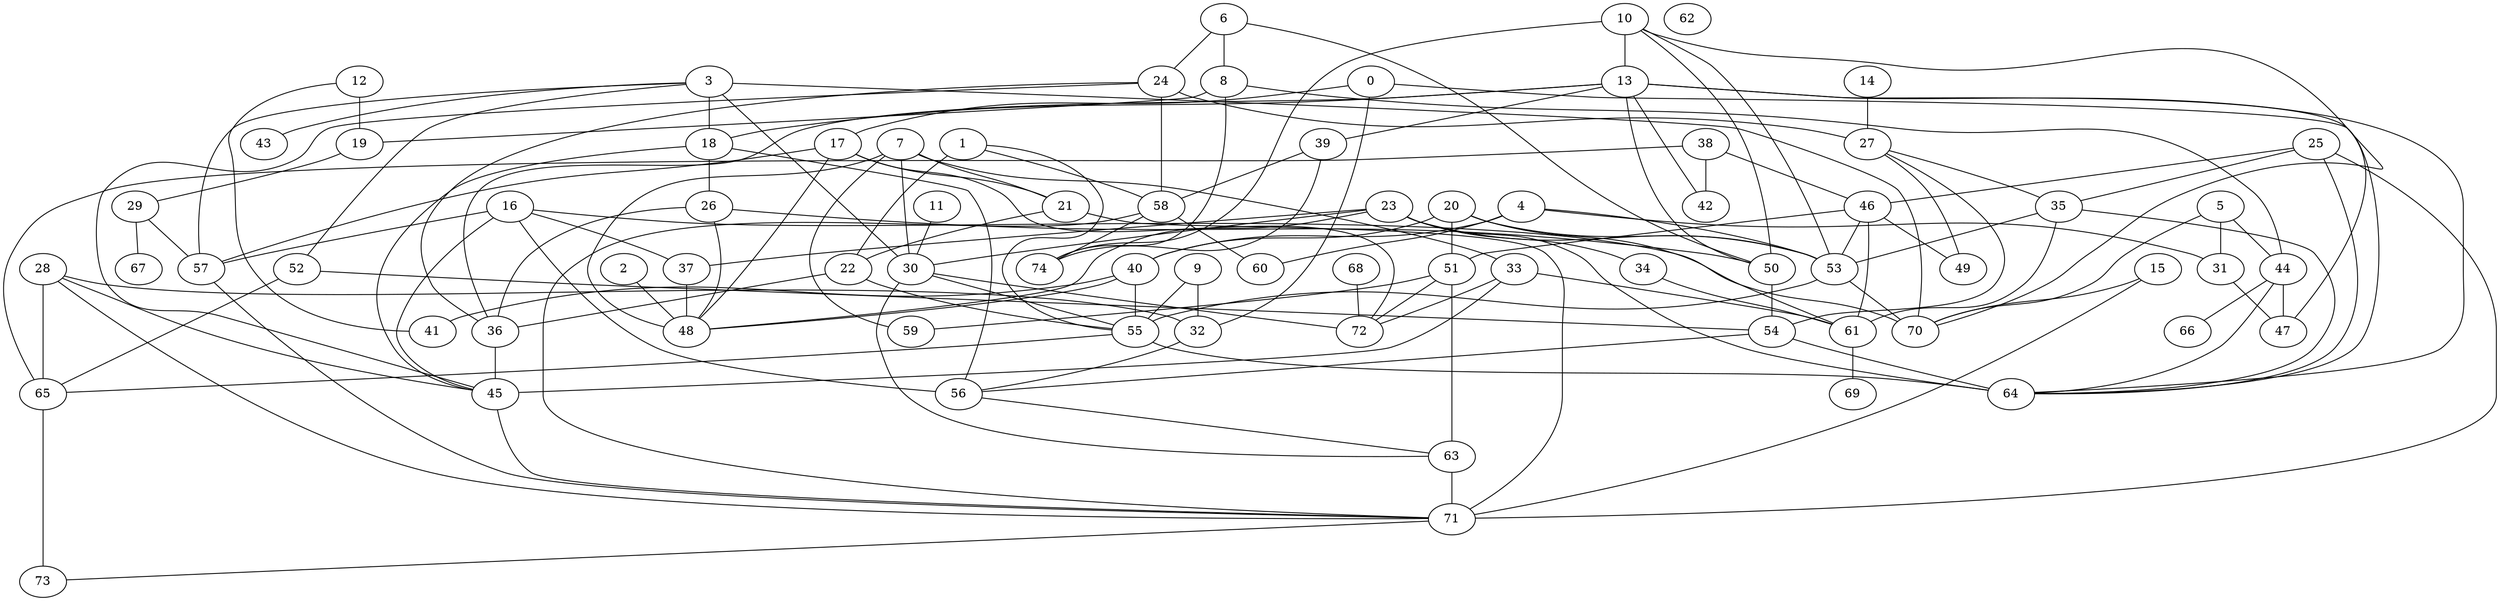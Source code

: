 strict graph  {
0;
1;
2;
3;
4;
5;
6;
7;
8;
9;
10;
11;
12;
13;
14;
15;
16;
17;
18;
19;
20;
21;
22;
23;
24;
25;
26;
27;
28;
29;
30;
31;
32;
33;
34;
35;
36;
37;
38;
39;
40;
41;
42;
43;
44;
45;
46;
47;
48;
49;
50;
51;
52;
53;
54;
55;
56;
57;
58;
59;
60;
61;
62;
63;
64;
65;
66;
67;
68;
69;
70;
71;
72;
73;
74;
0 -- 32  [weight=3000];
0 -- 17  [weight=1000];
0 -- 64  [weight=3000];
1 -- 58  [weight=4000];
1 -- 55  [weight=1000];
1 -- 22  [weight=7000];
2 -- 48  [weight=7000];
3 -- 70  [weight=4000];
3 -- 18  [weight=6000];
3 -- 57  [weight=7000];
3 -- 30  [weight=4000];
3 -- 52  [weight=2000];
3 -- 43  [weight=1000];
4 -- 31  [weight=7000];
4 -- 60  [weight=7000];
4 -- 40  [weight=6000];
4 -- 53  [weight=6000];
5 -- 70  [weight=5000];
5 -- 31  [weight=7000];
5 -- 44  [weight=7000];
6 -- 50  [weight=1000];
6 -- 8  [weight=6000];
6 -- 24  [weight=2000];
7 -- 48  [weight=4000];
7 -- 59  [weight=6000];
7 -- 33  [weight=5000];
7 -- 30  [weight=4000];
7 -- 21  [weight=6000];
8 -- 44  [weight=3000];
8 -- 19  [weight=5000];
8 -- 74  [weight=1000];
9 -- 32  [weight=6000];
9 -- 55  [weight=6000];
10 -- 50  [weight=3000];
10 -- 70  [weight=1000];
10 -- 74  [weight=7000];
10 -- 13  [weight=5000];
10 -- 53  [weight=3000];
11 -- 30  [weight=5000];
12 -- 41  [weight=3000];
12 -- 19  [weight=6000];
13 -- 39  [weight=5000];
13 -- 18  [weight=1000];
13 -- 36  [weight=3000];
13 -- 42  [weight=2000];
13 -- 47  [weight=2000];
13 -- 50  [weight=5000];
13 -- 64  [weight=3000];
14 -- 27  [weight=6000];
15 -- 70  [weight=5000];
15 -- 71  [weight=3000];
16 -- 70  [weight=4000];
16 -- 37  [weight=3000];
16 -- 57  [weight=4000];
16 -- 45  [weight=6000];
16 -- 56  [weight=7000];
17 -- 57  [weight=7000];
17 -- 21  [weight=6000];
17 -- 48  [weight=7000];
17 -- 72  [weight=5000];
18 -- 56  [weight=7000];
18 -- 45  [weight=1000];
18 -- 26  [weight=3000];
19 -- 29  [weight=6000];
20 -- 53  [weight=5000];
20 -- 61  [weight=1000];
20 -- 51  [weight=6000];
20 -- 40  [weight=4000];
21 -- 71  [weight=6000];
21 -- 22  [weight=7000];
22 -- 55  [weight=1000];
22 -- 36  [weight=6000];
23 -- 37  [weight=7000];
23 -- 53  [weight=3000];
23 -- 30  [weight=6000];
23 -- 34  [weight=7000];
23 -- 48  [weight=1000];
23 -- 64  [weight=5000];
24 -- 27  [weight=7000];
24 -- 58  [weight=6000];
24 -- 45  [weight=1000];
24 -- 36  [weight=6000];
25 -- 64  [weight=3000];
25 -- 35  [weight=3000];
25 -- 71  [weight=6000];
25 -- 46  [weight=6000];
26 -- 50  [weight=4000];
26 -- 48  [weight=1000];
26 -- 36  [weight=5000];
27 -- 49  [weight=1000];
27 -- 54  [weight=1000];
27 -- 35  [weight=1000];
28 -- 32  [weight=1000];
28 -- 45  [weight=7000];
28 -- 71  [weight=2000];
28 -- 65  [weight=6000];
29 -- 67  [weight=7000];
29 -- 57  [weight=5000];
30 -- 72  [weight=5000];
30 -- 63  [weight=2000];
30 -- 55  [weight=7000];
31 -- 47  [weight=1000];
32 -- 56  [weight=6000];
33 -- 72  [weight=3000];
33 -- 45  [weight=6000];
33 -- 61  [weight=4000];
34 -- 61  [weight=4000];
35 -- 53  [weight=3000];
35 -- 61  [weight=7000];
35 -- 64  [weight=7000];
36 -- 45  [weight=7000];
37 -- 48  [weight=5000];
38 -- 42  [weight=3000];
38 -- 46  [weight=5000];
38 -- 65  [weight=1000];
39 -- 58  [weight=7000];
39 -- 74  [weight=4000];
40 -- 55  [weight=3000];
40 -- 48  [weight=6000];
40 -- 41  [weight=3000];
44 -- 47  [weight=6000];
44 -- 64  [weight=2000];
44 -- 66  [weight=7000];
45 -- 71  [weight=3000];
46 -- 53  [weight=2000];
46 -- 61  [weight=4000];
46 -- 49  [weight=1000];
46 -- 51  [weight=5000];
50 -- 54  [weight=3000];
51 -- 72  [weight=2000];
51 -- 63  [weight=7000];
51 -- 59  [weight=3000];
52 -- 54  [weight=5000];
52 -- 65  [weight=4000];
53 -- 70  [weight=5000];
53 -- 55  [weight=4000];
54 -- 64  [weight=7000];
54 -- 56  [weight=2000];
55 -- 64  [weight=7000];
55 -- 65  [weight=1000];
56 -- 63  [weight=1000];
57 -- 71  [weight=5000];
58 -- 71  [weight=4000];
58 -- 60  [weight=3000];
58 -- 74  [weight=1000];
61 -- 69  [weight=4000];
63 -- 71  [weight=6000];
65 -- 73  [weight=6000];
68 -- 72  [weight=5000];
71 -- 73  [weight=1000];
}
